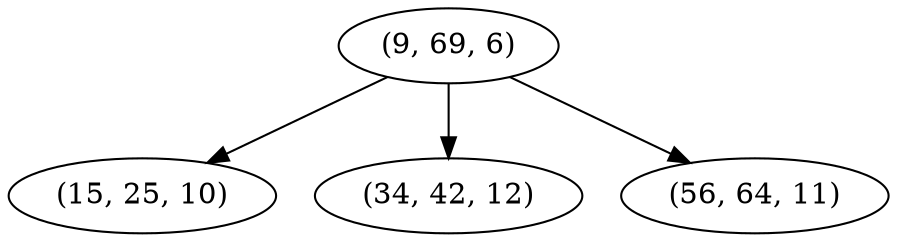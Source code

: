 digraph tree {
    "(9, 69, 6)";
    "(15, 25, 10)";
    "(34, 42, 12)";
    "(56, 64, 11)";
    "(9, 69, 6)" -> "(15, 25, 10)";
    "(9, 69, 6)" -> "(34, 42, 12)";
    "(9, 69, 6)" -> "(56, 64, 11)";
}
